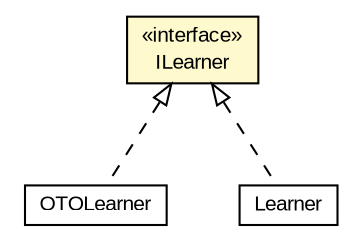#!/usr/local/bin/dot
#
# Class diagram 
# Generated by UMLGraph version R5_6-24-gf6e263 (http://www.umlgraph.org/)
#

digraph G {
	edge [fontname="arial",fontsize=10,labelfontname="arial",labelfontsize=10];
	node [fontname="arial",fontsize=10,shape=plaintext];
	nodesep=0.25;
	ranksep=0.5;
	// edu.arizona.biosemantics.semanticmarkup.markupelement.description.ling.learn.ILearner
	c82681 [label=<<table title="edu.arizona.biosemantics.semanticmarkup.markupelement.description.ling.learn.ILearner" border="0" cellborder="1" cellspacing="0" cellpadding="2" port="p" bgcolor="lemonChiffon" href="./ILearner.html">
		<tr><td><table border="0" cellspacing="0" cellpadding="1">
<tr><td align="center" balign="center"> &#171;interface&#187; </td></tr>
<tr><td align="center" balign="center"> ILearner </td></tr>
		</table></td></tr>
		</table>>, URL="./ILearner.html", fontname="arial", fontcolor="black", fontsize=10.0];
	// edu.arizona.biosemantics.semanticmarkup.markupelement.description.ling.learn.lib.OTOLearner
	c82685 [label=<<table title="edu.arizona.biosemantics.semanticmarkup.markupelement.description.ling.learn.lib.OTOLearner" border="0" cellborder="1" cellspacing="0" cellpadding="2" port="p" href="./lib/OTOLearner.html">
		<tr><td><table border="0" cellspacing="0" cellpadding="1">
<tr><td align="center" balign="center"> OTOLearner </td></tr>
		</table></td></tr>
		</table>>, URL="./lib/OTOLearner.html", fontname="arial", fontcolor="black", fontsize=10.0];
	// edu.arizona.biosemantics.semanticmarkup.markupelement.description.ling.learn.lib.Learner
	c82686 [label=<<table title="edu.arizona.biosemantics.semanticmarkup.markupelement.description.ling.learn.lib.Learner" border="0" cellborder="1" cellspacing="0" cellpadding="2" port="p" href="./lib/Learner.html">
		<tr><td><table border="0" cellspacing="0" cellpadding="1">
<tr><td align="center" balign="center"> Learner </td></tr>
		</table></td></tr>
		</table>>, URL="./lib/Learner.html", fontname="arial", fontcolor="black", fontsize=10.0];
	//edu.arizona.biosemantics.semanticmarkup.markupelement.description.ling.learn.lib.OTOLearner implements edu.arizona.biosemantics.semanticmarkup.markupelement.description.ling.learn.ILearner
	c82681:p -> c82685:p [dir=back,arrowtail=empty,style=dashed];
	//edu.arizona.biosemantics.semanticmarkup.markupelement.description.ling.learn.lib.Learner implements edu.arizona.biosemantics.semanticmarkup.markupelement.description.ling.learn.ILearner
	c82681:p -> c82686:p [dir=back,arrowtail=empty,style=dashed];
}

